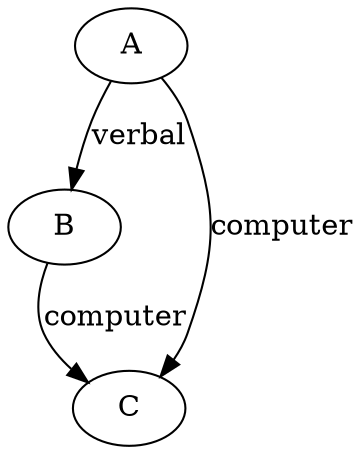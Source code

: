 digraph AnomalousBehaviour
{
  A -> B [label="verbal"]
  A -> C [label="computer"]
  B -> C [label="computer"]
}
